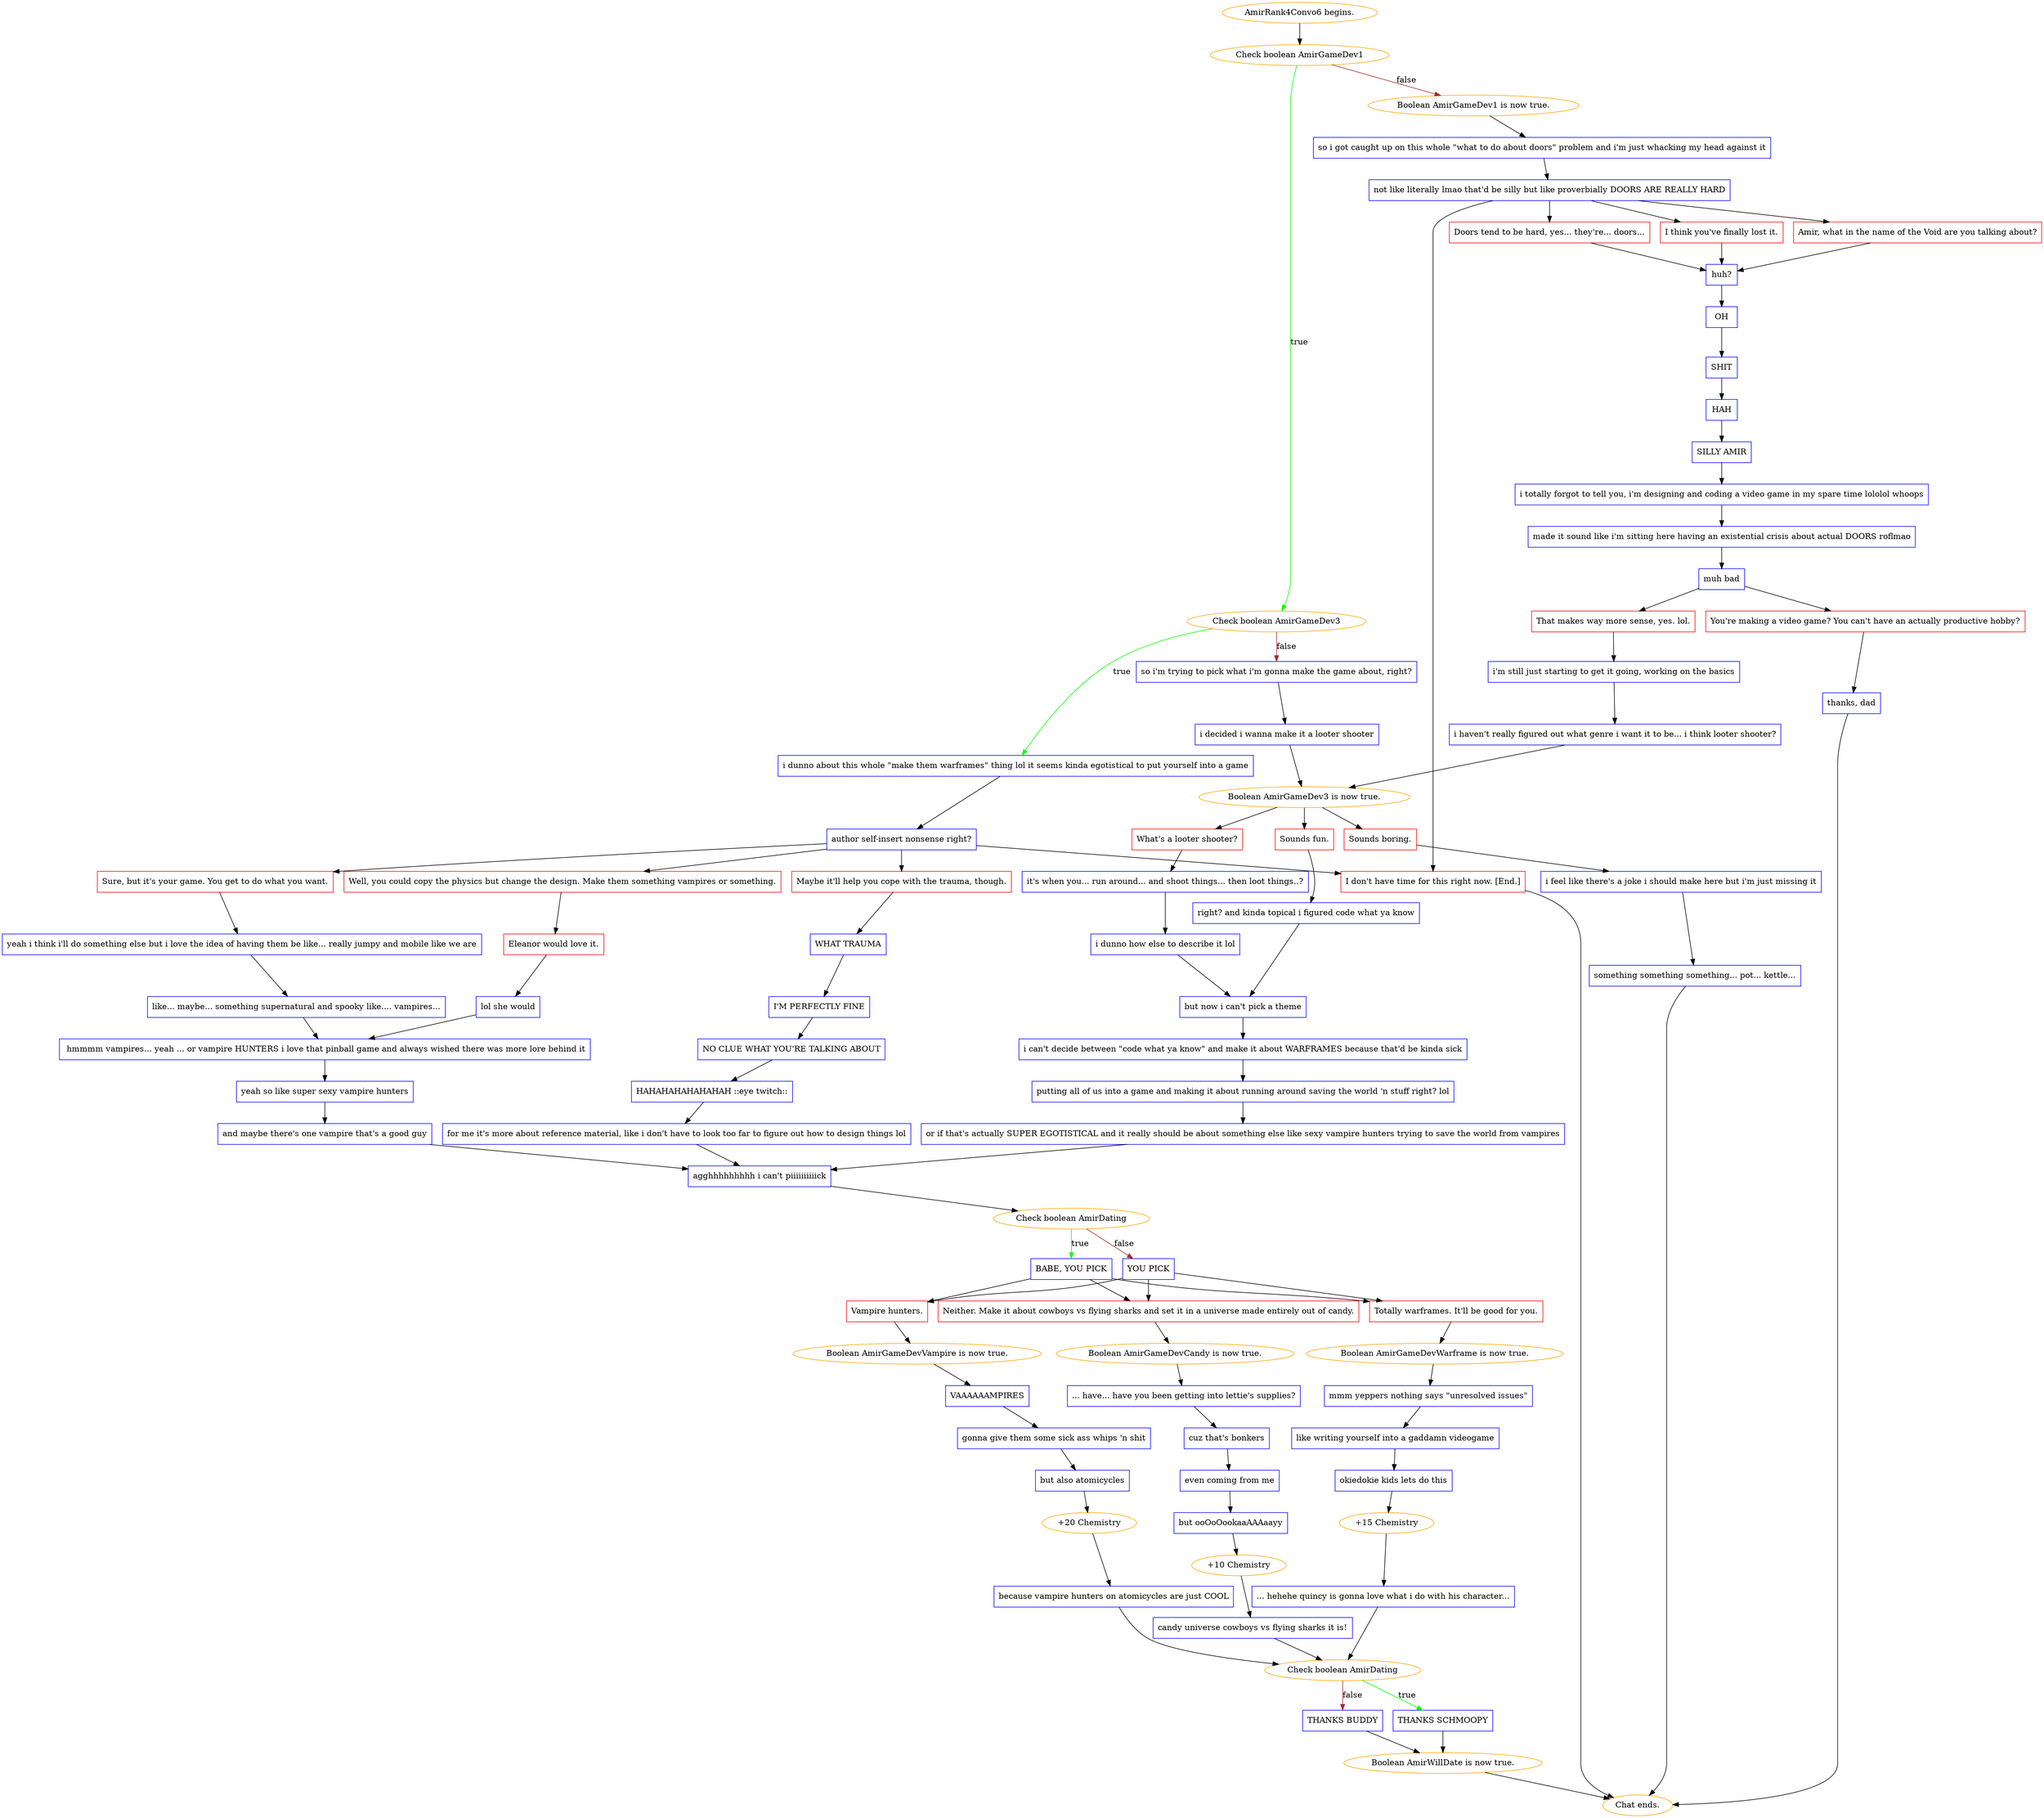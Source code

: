 digraph {
	"AmirRank4Convo6 begins." [color=orange];
		"AmirRank4Convo6 begins." -> j22074471;
	j22074471 [label="Check boolean AmirGameDev1",color=orange];
		j22074471 -> j3838687162 [label=true,color=green];
		j22074471 -> j3419957993 [label=false,color=brown];
	j3838687162 [label="Check boolean AmirGameDev3",color=orange];
		j3838687162 -> j1309391290 [label=true,color=green];
		j3838687162 -> j784996310 [label=false,color=brown];
	j3419957993 [label="Boolean AmirGameDev1 is now true.",color=orange];
		j3419957993 -> j3836827622;
	j1309391290 [label="i dunno about this whole \"make them warframes\" thing lol it seems kinda egotistical to put yourself into a game",shape=box,color=blue];
		j1309391290 -> j3899105951;
	j784996310 [label="so i'm trying to pick what i'm gonna make the game about, right?",shape=box,color=blue];
		j784996310 -> j1419109613;
	j3836827622 [label="so i got caught up on this whole \"what to do about doors\" problem and i'm just whacking my head against it",shape=box,color=blue];
		j3836827622 -> j3496753936;
	j3899105951 [label="author self-insert nonsense right?",shape=box,color=blue];
		j3899105951 -> j3977260594;
		j3899105951 -> j326823389;
		j3899105951 -> j2868440866;
		j3899105951 -> j1877907089;
	j1419109613 [label="i decided i wanna make it a looter shooter",shape=box,color=blue];
		j1419109613 -> j3268974032;
	j3496753936 [label="not like literally lmao that'd be silly but like proverbially DOORS ARE REALLY HARD",shape=box,color=blue];
		j3496753936 -> j1493417979;
		j3496753936 -> j3546664452;
		j3496753936 -> j2157942984;
		j3496753936 -> j1877907089;
	j3977260594 [label="Well, you could copy the physics but change the design. Make them something vampires or something.",shape=box,color=red];
		j3977260594 -> j4124229782;
	j326823389 [label="Sure, but it's your game. You get to do what you want.",shape=box,color=red];
		j326823389 -> j3574036363;
	j2868440866 [label="Maybe it'll help you cope with the trauma, though.",shape=box,color=red];
		j2868440866 -> j87511008;
	j1877907089 [label="I don't have time for this right now. [End.]",shape=box,color=red];
		j1877907089 -> "Chat ends.";
	j3268974032 [label="Boolean AmirGameDev3 is now true.",color=orange];
		j3268974032 -> j216354520;
		j3268974032 -> j1146146644;
		j3268974032 -> j2559711241;
	j1493417979 [label="Amir, what in the name of the Void are you talking about?",shape=box,color=red];
		j1493417979 -> j3355452065;
	j3546664452 [label="Doors tend to be hard, yes... they're... doors...",shape=box,color=red];
		j3546664452 -> j3355452065;
	j2157942984 [label="I think you've finally lost it.",shape=box,color=red];
		j2157942984 -> j3355452065;
	j4124229782 [label="Eleanor would love it.",shape=box,color=red];
		j4124229782 -> j3212261837;
	j3574036363 [label="yeah i think i'll do something else but i love the idea of having them be like... really jumpy and mobile like we are",shape=box,color=blue];
		j3574036363 -> j3574710676;
	j87511008 [label="WHAT TRAUMA",shape=box,color=blue];
		j87511008 -> j3931359105;
	"Chat ends." [color=orange];
	j216354520 [label="Sounds fun.",shape=box,color=red];
		j216354520 -> j3719964653;
	j1146146644 [label="What's a looter shooter?",shape=box,color=red];
		j1146146644 -> j363014211;
	j2559711241 [label="Sounds boring.",shape=box,color=red];
		j2559711241 -> j1925599474;
	j3355452065 [label="huh?",shape=box,color=blue];
		j3355452065 -> j1780386228;
	j3212261837 [label="lol she would",shape=box,color=blue];
		j3212261837 -> j3484209623;
	j3574710676 [label="like... maybe... something supernatural and spooky like.... vampires...",shape=box,color=blue];
		j3574710676 -> j3484209623;
	j3931359105 [label="I'M PERFECTLY FINE",shape=box,color=blue];
		j3931359105 -> j803641133;
	j3719964653 [label="right? and kinda topical i figured code what ya know",shape=box,color=blue];
		j3719964653 -> j3162969282;
	j363014211 [label="it's when you... run around... and shoot things... then loot things..?",shape=box,color=blue];
		j363014211 -> j2838017620;
	j1925599474 [label="i feel like there's a joke i should make here but i'm just missing it",shape=box,color=blue];
		j1925599474 -> j3766524010;
	j1780386228 [label="OH",shape=box,color=blue];
		j1780386228 -> j2672420620;
	j3484209623 [label=" hmmmm vampires... yeah ... or vampire HUNTERS i love that pinball game and always wished there was more lore behind it",shape=box,color=blue];
		j3484209623 -> j906274502;
	j803641133 [label="NO CLUE WHAT YOU'RE TALKING ABOUT",shape=box,color=blue];
		j803641133 -> j928020311;
	j3162969282 [label="but now i can't pick a theme",shape=box,color=blue];
		j3162969282 -> j751391138;
	j2838017620 [label="i dunno how else to describe it lol",shape=box,color=blue];
		j2838017620 -> j3162969282;
	j3766524010 [label="something something something... pot... kettle...",shape=box,color=blue];
		j3766524010 -> "Chat ends.";
	j2672420620 [label="SHIT",shape=box,color=blue];
		j2672420620 -> j1387240896;
	j906274502 [label="yeah so like super sexy vampire hunters",shape=box,color=blue];
		j906274502 -> j136060404;
	j928020311 [label="HAHAHAHAHAHAHAH ::eye twitch::",shape=box,color=blue];
		j928020311 -> j2286855763;
	j751391138 [label="i can't decide between \"code what ya know\" and make it about WARFRAMES because that'd be kinda sick",shape=box,color=blue];
		j751391138 -> j2082612101;
	j1387240896 [label="HAH",shape=box,color=blue];
		j1387240896 -> j1356478303;
	j136060404 [label="and maybe there's one vampire that's a good guy",shape=box,color=blue];
		j136060404 -> j2372771365;
	j2286855763 [label="for me it's more about reference material, like i don't have to look too far to figure out how to design things lol",shape=box,color=blue];
		j2286855763 -> j2372771365;
	j2082612101 [label="putting all of us into a game and making it about running around saving the world 'n stuff right? lol",shape=box,color=blue];
		j2082612101 -> j1788828524;
	j1356478303 [label="SILLY AMIR",shape=box,color=blue];
		j1356478303 -> j2029418841;
	j2372771365 [label="agghhhhhhhhh i can't piiiiiiiiiick",shape=box,color=blue];
		j2372771365 -> j60002401;
	j1788828524 [label="or if that's actually SUPER EGOTISTICAL and it really should be about something else like sexy vampire hunters trying to save the world from vampires",shape=box,color=blue];
		j1788828524 -> j2372771365;
	j2029418841 [label="i totally forgot to tell you, i'm designing and coding a video game in my spare time lololol whoops",shape=box,color=blue];
		j2029418841 -> j1200490299;
	j60002401 [label="Check boolean AmirDating",color=orange];
		j60002401 -> j1204136045 [label=true,color=green];
		j60002401 -> j3954123209 [label=false,color=brown];
	j1200490299 [label="made it sound like i'm sitting here having an existential crisis about actual DOORS roflmao",shape=box,color=blue];
		j1200490299 -> j268139193;
	j1204136045 [label="BABE, YOU PICK",shape=box,color=blue];
		j1204136045 -> j3259529577;
		j1204136045 -> j3615685580;
		j1204136045 -> j3859912500;
	j3954123209 [label="YOU PICK",shape=box,color=blue];
		j3954123209 -> j3859912500;
		j3954123209 -> j3615685580;
		j3954123209 -> j3259529577;
	j268139193 [label="muh bad",shape=box,color=blue];
		j268139193 -> j572136826;
		j268139193 -> j339007555;
	j3259529577 [label="Vampire hunters.",shape=box,color=red];
		j3259529577 -> j2075636538;
	j3615685580 [label="Totally warframes. It'll be good for you.",shape=box,color=red];
		j3615685580 -> j252220690;
	j3859912500 [label="Neither. Make it about cowboys vs flying sharks and set it in a universe made entirely out of candy.",shape=box,color=red];
		j3859912500 -> j1689343023;
	j572136826 [label="That makes way more sense, yes. lol.",shape=box,color=red];
		j572136826 -> j2693087140;
	j339007555 [label="You're making a video game? You can't have an actually productive hobby?",shape=box,color=red];
		j339007555 -> j1085002650;
	j2075636538 [label="Boolean AmirGameDevVampire is now true.",color=orange];
		j2075636538 -> j679863279;
	j252220690 [label="Boolean AmirGameDevWarframe is now true.",color=orange];
		j252220690 -> j3900736293;
	j1689343023 [label="Boolean AmirGameDevCandy is now true.",color=orange];
		j1689343023 -> j995765709;
	j2693087140 [label="i'm still just starting to get it going, working on the basics",shape=box,color=blue];
		j2693087140 -> j3757760514;
	j1085002650 [label="thanks, dad",shape=box,color=blue];
		j1085002650 -> "Chat ends.";
	j679863279 [label="VAAAAAAMPIRES",shape=box,color=blue];
		j679863279 -> j3368019380;
	j3900736293 [label="mmm yeppers nothing says \"unresolved issues\"",shape=box,color=blue];
		j3900736293 -> j1878367396;
	j995765709 [label="... have... have you been getting into lettie's supplies?",shape=box,color=blue];
		j995765709 -> j1447593693;
	j3757760514 [label="i haven't really figured out what genre i want it to be... i think looter shooter?",shape=box,color=blue];
		j3757760514 -> j3268974032;
	j3368019380 [label="gonna give them some sick ass whips 'n shit",shape=box,color=blue];
		j3368019380 -> j1707363733;
	j1878367396 [label="like writing yourself into a gaddamn videogame",shape=box,color=blue];
		j1878367396 -> j1603023628;
	j1447593693 [label="cuz that's bonkers",shape=box,color=blue];
		j1447593693 -> j3160488240;
	j1707363733 [label="but also atomicycles",shape=box,color=blue];
		j1707363733 -> j969292998;
	j1603023628 [label="okiedokie kids lets do this",shape=box,color=blue];
		j1603023628 -> j623419898;
	j3160488240 [label="even coming from me",shape=box,color=blue];
		j3160488240 -> j4100641909;
	j969292998 [label="+20 Chemistry",color=orange];
		j969292998 -> j4030572951;
	j623419898 [label="+15 Chemistry",color=orange];
		j623419898 -> j2539324752;
	j4100641909 [label="but ooOoOookaaAAAaayy",shape=box,color=blue];
		j4100641909 -> j470806645;
	j4030572951 [label="because vampire hunters on atomicycles are just COOL",shape=box,color=blue];
		j4030572951 -> j2762029545;
	j2539324752 [label="... hehehe quincy is gonna love what i do with his character...",shape=box,color=blue];
		j2539324752 -> j2762029545;
	j470806645 [label="+10 Chemistry",color=orange];
		j470806645 -> j2677321410;
	j2762029545 [label="Check boolean AmirDating",color=orange];
		j2762029545 -> j3111985829 [label=true,color=green];
		j2762029545 -> j3563419778 [label=false,color=brown];
	j2677321410 [label="candy universe cowboys vs flying sharks it is!",shape=box,color=blue];
		j2677321410 -> j2762029545;
	j3111985829 [label="THANKS SCHMOOPY",shape=box,color=blue];
		j3111985829 -> j661208215;
	j3563419778 [label="THANKS BUDDY",shape=box,color=blue];
		j3563419778 -> j661208215;
	j661208215 [label="Boolean AmirWillDate is now true.",color=orange];
		j661208215 -> "Chat ends.";
}